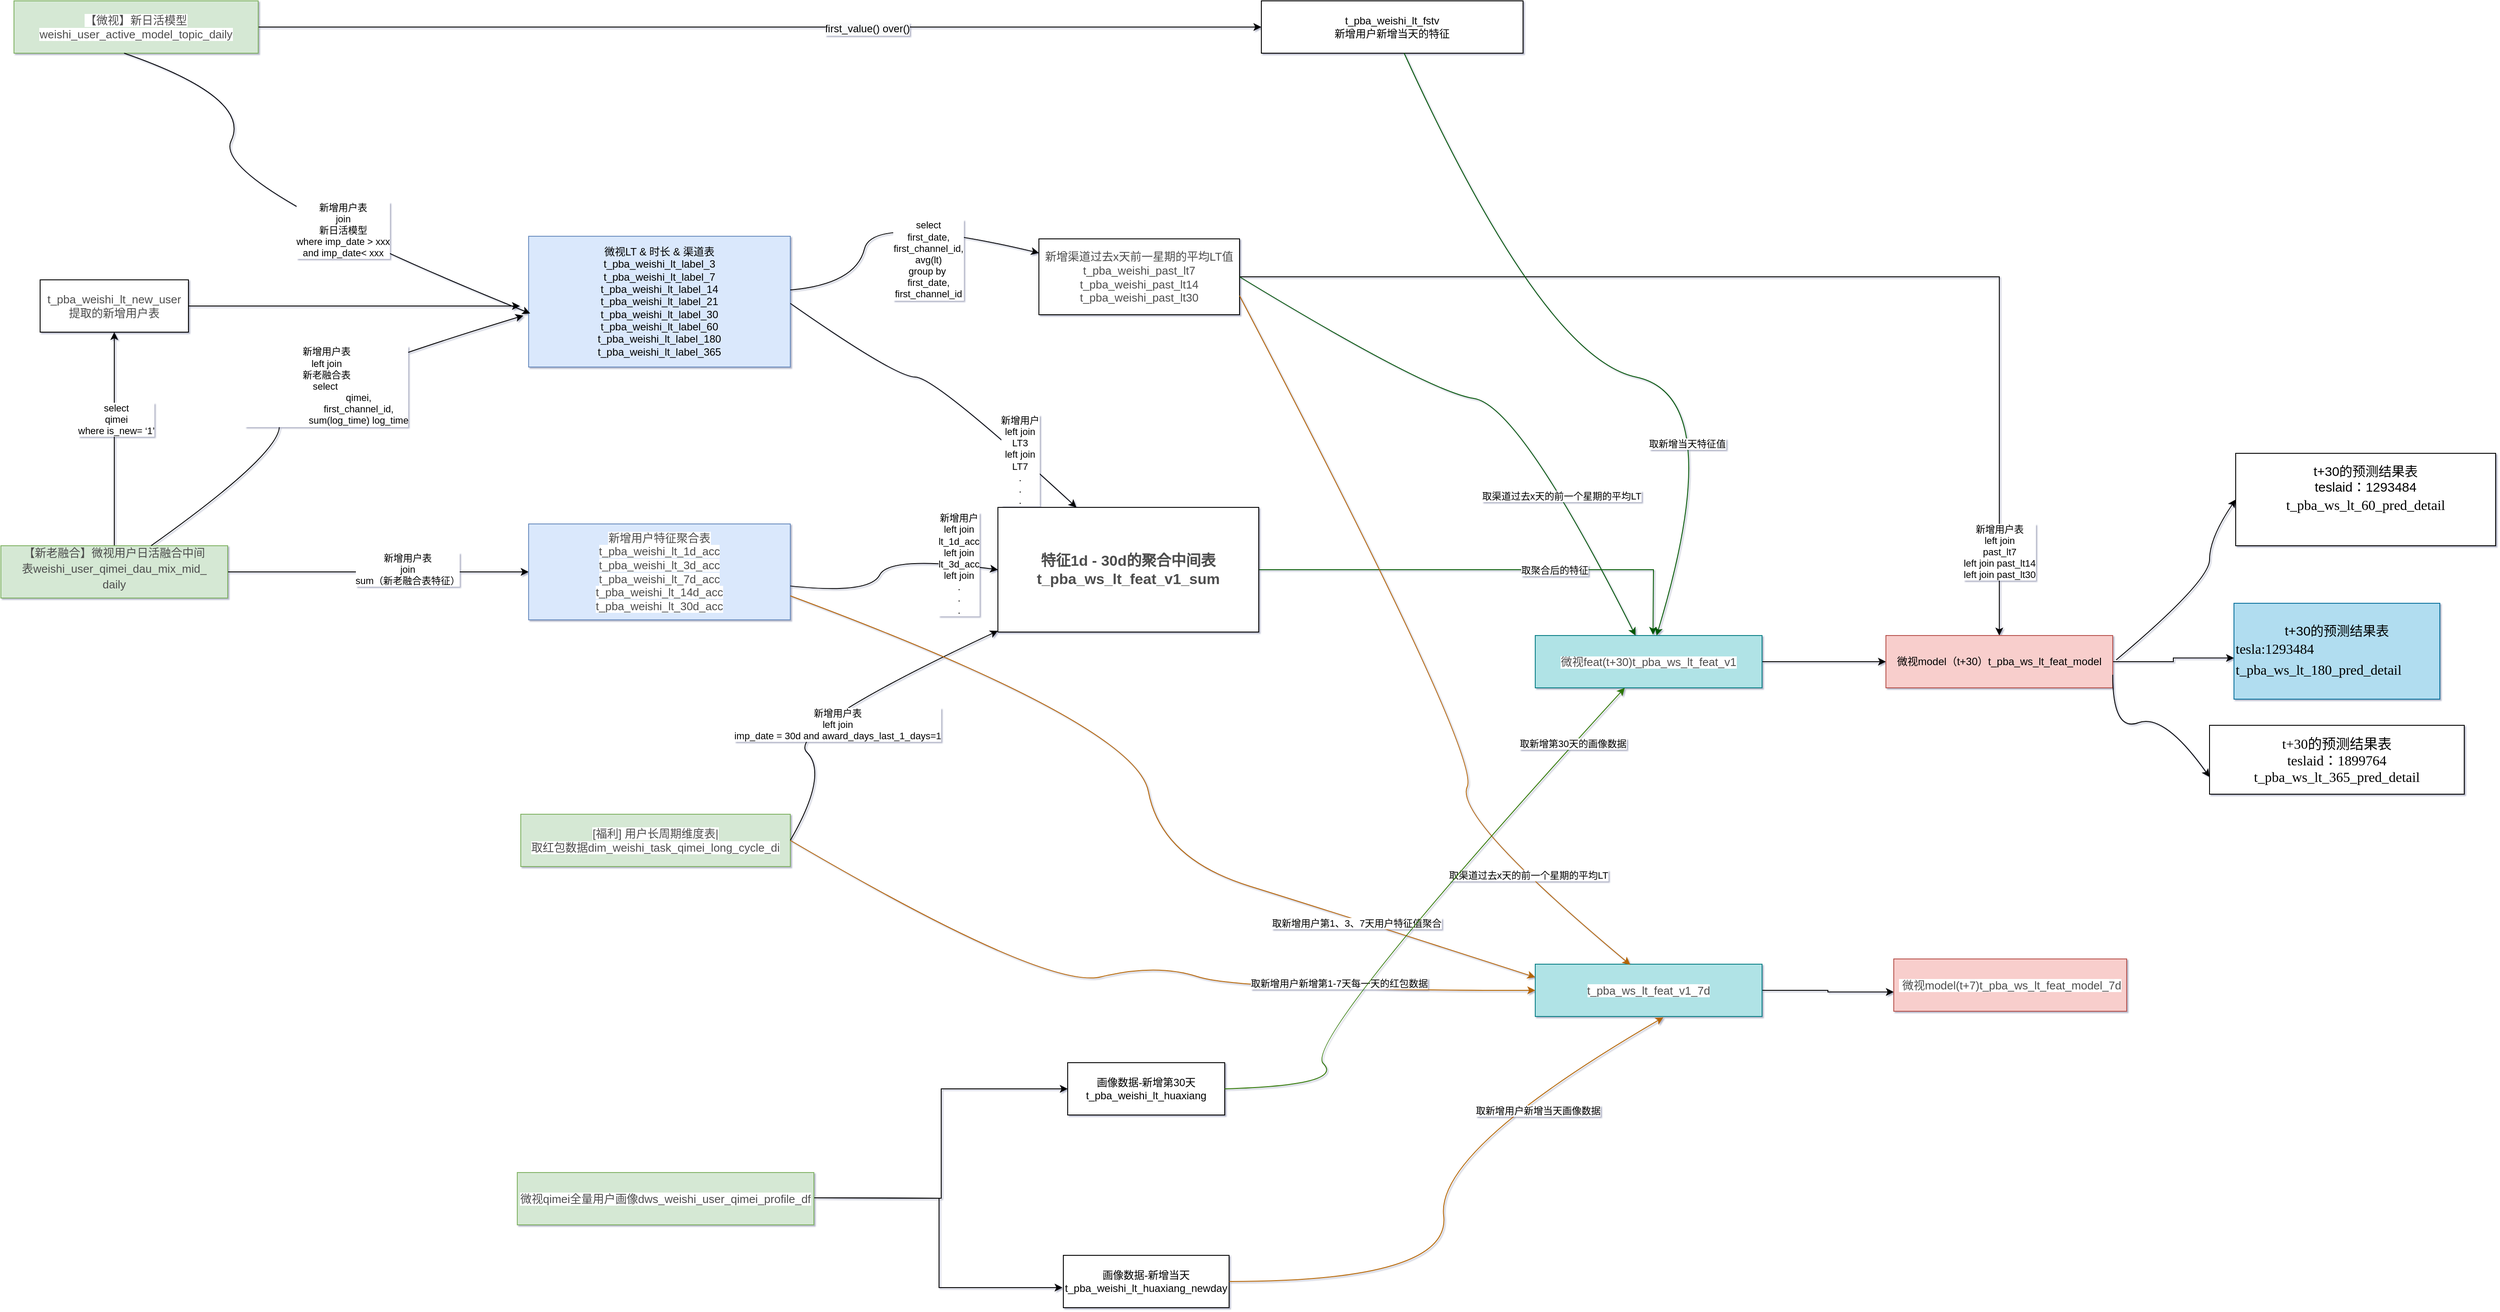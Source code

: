<mxfile version="13.6.2" type="github">
  <diagram id="dxhuNMQIHAr0Fr-byvL5" name="Page-1">
    <mxGraphModel dx="2031" dy="1260" grid="0" gridSize="21" guides="1" tooltips="1" connect="1" arrows="1" fold="1" page="1" pageScale="1" pageWidth="1654" pageHeight="2336" background="none" math="0" shadow="1">
      <root>
        <mxCell id="0" />
        <mxCell id="1" parent="0" />
        <mxCell id="HGymCE_MMpxh3qqSFFxv-15" style="edgeStyle=orthogonalEdgeStyle;rounded=0;orthogonalLoop=1;jettySize=auto;html=1;exitX=1;exitY=0.5;exitDx=0;exitDy=0;entryX=0;entryY=0.5;entryDx=0;entryDy=0;" edge="1" parent="1" source="HGymCE_MMpxh3qqSFFxv-1" target="HGymCE_MMpxh3qqSFFxv-11">
          <mxGeometry relative="1" as="geometry" />
        </mxCell>
        <mxCell id="HGymCE_MMpxh3qqSFFxv-16" value="&lt;span style=&quot;font-size: 12px ; background-color: rgb(248 , 249 , 250)&quot;&gt;first_value() over()&lt;/span&gt;" style="edgeLabel;html=1;align=center;verticalAlign=middle;resizable=0;points=[];" vertex="1" connectable="0" parent="HGymCE_MMpxh3qqSFFxv-15">
          <mxGeometry x="0.213" y="-2" relative="1" as="geometry">
            <mxPoint as="offset" />
          </mxGeometry>
        </mxCell>
        <mxCell id="HGymCE_MMpxh3qqSFFxv-1" value="&lt;span style=&quot;color: rgb(77 , 77 , 77) ; font-family: &amp;#34;helvetica neue for number&amp;#34; , , &amp;#34;blinkmacsystemfont&amp;#34; , &amp;#34;segoe ui&amp;#34; , &amp;#34;roboto&amp;#34; , &amp;#34;pingfang sc&amp;#34; , &amp;#34;hiragino sans gb&amp;#34; , &amp;#34;microsoft yahei&amp;#34; , &amp;#34;helvetica neue&amp;#34; , &amp;#34;helvetica&amp;#34; , &amp;#34;arial&amp;#34; , sans-serif ; font-size: 13px ; background-color: rgb(255 , 255 , 255)&quot;&gt;【微视】新日活模型weishi_user_active_model_topic_daily&lt;/span&gt;" style="rounded=0;whiteSpace=wrap;html=1;fillColor=#d5e8d4;strokeColor=#82b366;" vertex="1" parent="1">
          <mxGeometry x="50" y="190" width="280" height="60" as="geometry" />
        </mxCell>
        <mxCell id="HGymCE_MMpxh3qqSFFxv-20" style="edgeStyle=orthogonalEdgeStyle;rounded=0;orthogonalLoop=1;jettySize=auto;html=1;exitX=0.5;exitY=0;exitDx=0;exitDy=0;entryX=0.5;entryY=1;entryDx=0;entryDy=0;" edge="1" parent="1" source="HGymCE_MMpxh3qqSFFxv-2" target="HGymCE_MMpxh3qqSFFxv-6">
          <mxGeometry relative="1" as="geometry" />
        </mxCell>
        <mxCell id="HGymCE_MMpxh3qqSFFxv-21" value="select&lt;br&gt;qimei&lt;br&gt;where is_new= ‘1’" style="edgeLabel;html=1;align=center;verticalAlign=middle;resizable=0;points=[];" vertex="1" connectable="0" parent="HGymCE_MMpxh3qqSFFxv-20">
          <mxGeometry x="0.188" y="-2" relative="1" as="geometry">
            <mxPoint as="offset" />
          </mxGeometry>
        </mxCell>
        <mxCell id="HGymCE_MMpxh3qqSFFxv-35" style="edgeStyle=orthogonalEdgeStyle;rounded=0;orthogonalLoop=1;jettySize=auto;html=1;exitX=1;exitY=0.5;exitDx=0;exitDy=0;entryX=0;entryY=0.5;entryDx=0;entryDy=0;" edge="1" parent="1" source="HGymCE_MMpxh3qqSFFxv-2" target="HGymCE_MMpxh3qqSFFxv-32">
          <mxGeometry relative="1" as="geometry" />
        </mxCell>
        <mxCell id="HGymCE_MMpxh3qqSFFxv-36" value="新增用户表&lt;br&gt;join&lt;br&gt;sum（新老融合表特征）" style="edgeLabel;html=1;align=center;verticalAlign=middle;resizable=0;points=[];" vertex="1" connectable="0" parent="HGymCE_MMpxh3qqSFFxv-35">
          <mxGeometry x="0.192" y="3" relative="1" as="geometry">
            <mxPoint as="offset" />
          </mxGeometry>
        </mxCell>
        <mxCell id="HGymCE_MMpxh3qqSFFxv-2" value="&lt;p style=&quot;box-sizing: border-box ; margin-top: 0px ; margin-bottom: 0px ; font-size: 13px ; padding: 4px ; line-height: 18px ; overflow: hidden ; display: flex ; color: rgb(77 , 77 , 77) ; font-family: &amp;#34;helvetica neue for number&amp;#34; , , &amp;#34;blinkmacsystemfont&amp;#34; , &amp;#34;segoe ui&amp;#34; , &amp;#34;roboto&amp;#34; , &amp;#34;pingfang sc&amp;#34; , &amp;#34;hiragino sans gb&amp;#34; , &amp;#34;microsoft yahei&amp;#34; , &amp;#34;helvetica neue&amp;#34; , &amp;#34;helvetica&amp;#34; , &amp;#34;arial&amp;#34; , sans-serif&quot;&gt;&lt;span style=&quot;box-sizing: border-box ; display: block ; width: 220px ; padding: 0px 4px ; word-break: break-all&quot;&gt;【新老融合】微视用户日活融合中间表weishi_user_qimei_dau_mix_mid_daily&lt;/span&gt;&lt;/p&gt;&lt;p style=&quot;box-sizing: border-box ; margin-top: 0px ; margin-bottom: 0px ; font-size: 13px ; padding: 4px ; line-height: 18px ; overflow: hidden ; display: flex ; color: rgb(77 , 77 , 77) ; font-family: &amp;#34;helvetica neue for number&amp;#34; , , &amp;#34;blinkmacsystemfont&amp;#34; , &amp;#34;segoe ui&amp;#34; , &amp;#34;roboto&amp;#34; , &amp;#34;pingfang sc&amp;#34; , &amp;#34;hiragino sans gb&amp;#34; , &amp;#34;microsoft yahei&amp;#34; , &amp;#34;helvetica neue&amp;#34; , &amp;#34;helvetica&amp;#34; , &amp;#34;arial&amp;#34; , sans-serif&quot;&gt;&lt;/p&gt;" style="rounded=0;whiteSpace=wrap;html=1;fillColor=#d5e8d4;strokeColor=#82b366;" vertex="1" parent="1">
          <mxGeometry x="35" y="815" width="260" height="60" as="geometry" />
        </mxCell>
        <mxCell id="HGymCE_MMpxh3qqSFFxv-4" value="&lt;span style=&quot;color: rgb(77 , 77 , 77) ; font-family: &amp;#34;helvetica neue for number&amp;#34; , , &amp;#34;blinkmacsystemfont&amp;#34; , &amp;#34;segoe ui&amp;#34; , &amp;#34;roboto&amp;#34; , &amp;#34;pingfang sc&amp;#34; , &amp;#34;hiragino sans gb&amp;#34; , &amp;#34;microsoft yahei&amp;#34; , &amp;#34;helvetica neue&amp;#34; , &amp;#34;helvetica&amp;#34; , &amp;#34;arial&amp;#34; , sans-serif ; font-size: 13px ; background-color: rgb(255 , 255 , 255)&quot;&gt;[福利] 用户长周期维度表| &lt;br&gt;取红包数据dim_weishi_task_qimei_long_cycle_di&lt;/span&gt;" style="rounded=0;whiteSpace=wrap;html=1;fillColor=#d5e8d4;strokeColor=#82b366;" vertex="1" parent="1">
          <mxGeometry x="631" y="1123" width="309" height="60" as="geometry" />
        </mxCell>
        <mxCell id="HGymCE_MMpxh3qqSFFxv-31" style="edgeStyle=orthogonalEdgeStyle;rounded=0;orthogonalLoop=1;jettySize=auto;html=1;exitX=1;exitY=0.5;exitDx=0;exitDy=0;" edge="1" parent="1" source="HGymCE_MMpxh3qqSFFxv-6">
          <mxGeometry relative="1" as="geometry">
            <mxPoint x="630" y="540" as="targetPoint" />
            <Array as="points">
              <mxPoint x="589" y="540" />
              <mxPoint x="589" y="540" />
            </Array>
          </mxGeometry>
        </mxCell>
        <mxCell id="HGymCE_MMpxh3qqSFFxv-6" value="&lt;span style=&quot;color: rgb(77 , 77 , 77) ; font-family: &amp;#34;helvetica neue for number&amp;#34; , , &amp;#34;blinkmacsystemfont&amp;#34; , &amp;#34;segoe ui&amp;#34; , &amp;#34;roboto&amp;#34; , &amp;#34;pingfang sc&amp;#34; , &amp;#34;hiragino sans gb&amp;#34; , &amp;#34;microsoft yahei&amp;#34; , &amp;#34;helvetica neue&amp;#34; , &amp;#34;helvetica&amp;#34; , &amp;#34;arial&amp;#34; , sans-serif ; font-size: 13px ; background-color: rgb(255 , 255 , 255)&quot;&gt;t_pba_weishi_lt_new_user&lt;br&gt;提取的新增用户表&lt;br&gt;&lt;/span&gt;" style="rounded=0;whiteSpace=wrap;html=1;" vertex="1" parent="1">
          <mxGeometry x="80" y="510" width="170" height="60" as="geometry" />
        </mxCell>
        <mxCell id="HGymCE_MMpxh3qqSFFxv-11" value="t_pba_weishi_lt_fstv&lt;br&gt;新增用户新增当天的特征" style="rounded=0;whiteSpace=wrap;html=1;" vertex="1" parent="1">
          <mxGeometry x="1480" y="190" width="300" height="60" as="geometry" />
        </mxCell>
        <mxCell id="HGymCE_MMpxh3qqSFFxv-18" value="微视LT &amp;amp; 时长 &amp;amp; 渠道表&lt;br&gt;t_pba_weishi_lt_label_3&lt;br&gt;t_pba_weishi_lt_label_7&lt;br&gt;t_pba_weishi_lt_label_14&lt;br&gt;t_pba_weishi_lt_label_21&lt;br&gt;t_pba_weishi_lt_label_30&lt;br&gt;t_pba_weishi_lt_label_60&lt;br&gt;t_pba_weishi_lt_label_180&lt;br&gt;t_pba_weishi_lt_label_365" style="rounded=0;whiteSpace=wrap;html=1;fillColor=#dae8fc;strokeColor=#6c8ebf;" vertex="1" parent="1">
          <mxGeometry x="640" y="460" width="300" height="150" as="geometry" />
        </mxCell>
        <mxCell id="HGymCE_MMpxh3qqSFFxv-32" value="&lt;span style=&quot;color: rgb(77 , 77 , 77) ; font-family: &amp;#34;helvetica neue for number&amp;#34; , , &amp;#34;blinkmacsystemfont&amp;#34; , &amp;#34;segoe ui&amp;#34; , &amp;#34;roboto&amp;#34; , &amp;#34;pingfang sc&amp;#34; , &amp;#34;hiragino sans gb&amp;#34; , &amp;#34;microsoft yahei&amp;#34; , &amp;#34;helvetica neue&amp;#34; , &amp;#34;helvetica&amp;#34; , &amp;#34;arial&amp;#34; , sans-serif ; font-size: 13px ; background-color: rgb(255 , 255 , 255)&quot;&gt;新增用户特征聚合表&lt;br&gt;t_pba_weishi_lt_1d_acc&lt;br&gt;&lt;/span&gt;&lt;span style=&quot;color: rgb(77 , 77 , 77) ; font-family: &amp;#34;helvetica neue for number&amp;#34; , , &amp;#34;blinkmacsystemfont&amp;#34; , &amp;#34;segoe ui&amp;#34; , &amp;#34;roboto&amp;#34; , &amp;#34;pingfang sc&amp;#34; , &amp;#34;hiragino sans gb&amp;#34; , &amp;#34;microsoft yahei&amp;#34; , &amp;#34;helvetica neue&amp;#34; , &amp;#34;helvetica&amp;#34; , &amp;#34;arial&amp;#34; , sans-serif ; font-size: 13px ; background-color: rgb(255 , 255 , 255)&quot;&gt;t_pba_weishi_lt_3d_acc&lt;br&gt;&lt;/span&gt;&lt;span style=&quot;color: rgb(77 , 77 , 77) ; font-family: &amp;#34;helvetica neue for number&amp;#34; , , &amp;#34;blinkmacsystemfont&amp;#34; , &amp;#34;segoe ui&amp;#34; , &amp;#34;roboto&amp;#34; , &amp;#34;pingfang sc&amp;#34; , &amp;#34;hiragino sans gb&amp;#34; , &amp;#34;microsoft yahei&amp;#34; , &amp;#34;helvetica neue&amp;#34; , &amp;#34;helvetica&amp;#34; , &amp;#34;arial&amp;#34; , sans-serif ; font-size: 13px ; background-color: rgb(255 , 255 , 255)&quot;&gt;t_pba_weishi_lt_7d_acc&lt;br&gt;&lt;/span&gt;&lt;span style=&quot;color: rgb(77 , 77 , 77) ; font-family: &amp;#34;helvetica neue for number&amp;#34; , , &amp;#34;blinkmacsystemfont&amp;#34; , &amp;#34;segoe ui&amp;#34; , &amp;#34;roboto&amp;#34; , &amp;#34;pingfang sc&amp;#34; , &amp;#34;hiragino sans gb&amp;#34; , &amp;#34;microsoft yahei&amp;#34; , &amp;#34;helvetica neue&amp;#34; , &amp;#34;helvetica&amp;#34; , &amp;#34;arial&amp;#34; , sans-serif ; font-size: 13px ; background-color: rgb(255 , 255 , 255)&quot;&gt;t_pba_weishi_lt_14d_acc&lt;/span&gt;&lt;span style=&quot;color: rgb(77 , 77 , 77) ; font-family: &amp;#34;helvetica neue for number&amp;#34; , , &amp;#34;blinkmacsystemfont&amp;#34; , &amp;#34;segoe ui&amp;#34; , &amp;#34;roboto&amp;#34; , &amp;#34;pingfang sc&amp;#34; , &amp;#34;hiragino sans gb&amp;#34; , &amp;#34;microsoft yahei&amp;#34; , &amp;#34;helvetica neue&amp;#34; , &amp;#34;helvetica&amp;#34; , &amp;#34;arial&amp;#34; , sans-serif ; font-size: 13px ; background-color: rgb(255 , 255 , 255)&quot;&gt;&lt;br&gt;&lt;/span&gt;&lt;span style=&quot;color: rgb(77 , 77 , 77) ; font-family: &amp;#34;helvetica neue for number&amp;#34; , , &amp;#34;blinkmacsystemfont&amp;#34; , &amp;#34;segoe ui&amp;#34; , &amp;#34;roboto&amp;#34; , &amp;#34;pingfang sc&amp;#34; , &amp;#34;hiragino sans gb&amp;#34; , &amp;#34;microsoft yahei&amp;#34; , &amp;#34;helvetica neue&amp;#34; , &amp;#34;helvetica&amp;#34; , &amp;#34;arial&amp;#34; , sans-serif ; font-size: 13px ; background-color: rgb(255 , 255 , 255)&quot;&gt;t_pba_weishi_lt_30d_acc&lt;/span&gt;&lt;span style=&quot;color: rgb(77 , 77 , 77) ; font-family: &amp;#34;helvetica neue for number&amp;#34; , , &amp;#34;blinkmacsystemfont&amp;#34; , &amp;#34;segoe ui&amp;#34; , &amp;#34;roboto&amp;#34; , &amp;#34;pingfang sc&amp;#34; , &amp;#34;hiragino sans gb&amp;#34; , &amp;#34;microsoft yahei&amp;#34; , &amp;#34;helvetica neue&amp;#34; , &amp;#34;helvetica&amp;#34; , &amp;#34;arial&amp;#34; , sans-serif ; font-size: 13px ; background-color: rgb(255 , 255 , 255)&quot;&gt;&lt;br&gt;&lt;/span&gt;" style="rounded=0;whiteSpace=wrap;html=1;fillColor=#dae8fc;strokeColor=#6c8ebf;" vertex="1" parent="1">
          <mxGeometry x="640" y="790" width="300" height="110" as="geometry" />
        </mxCell>
        <mxCell id="HGymCE_MMpxh3qqSFFxv-50" style="edgeStyle=orthogonalEdgeStyle;rounded=0;orthogonalLoop=1;jettySize=auto;html=1;exitX=1;exitY=0.5;exitDx=0;exitDy=0;entryX=0;entryY=0.5;entryDx=0;entryDy=0;" edge="1" parent="1" target="HGymCE_MMpxh3qqSFFxv-48">
          <mxGeometry relative="1" as="geometry">
            <mxPoint x="967" y="1563" as="sourcePoint" />
          </mxGeometry>
        </mxCell>
        <mxCell id="HGymCE_MMpxh3qqSFFxv-51" style="edgeStyle=orthogonalEdgeStyle;rounded=0;orthogonalLoop=1;jettySize=auto;html=1;exitX=1;exitY=0.5;exitDx=0;exitDy=0;entryX=-0.005;entryY=0.617;entryDx=0;entryDy=0;entryPerimeter=0;" edge="1" parent="1" target="HGymCE_MMpxh3qqSFFxv-49">
          <mxGeometry relative="1" as="geometry">
            <mxPoint x="967" y="1563" as="sourcePoint" />
          </mxGeometry>
        </mxCell>
        <mxCell id="HGymCE_MMpxh3qqSFFxv-37" value="&lt;span style=&quot;color: rgb(77 , 77 , 77) ; font-family: &amp;#34;helvetica neue for number&amp;#34; , , &amp;#34;blinkmacsystemfont&amp;#34; , &amp;#34;segoe ui&amp;#34; , &amp;#34;roboto&amp;#34; , &amp;#34;pingfang sc&amp;#34; , &amp;#34;hiragino sans gb&amp;#34; , &amp;#34;microsoft yahei&amp;#34; , &amp;#34;helvetica neue&amp;#34; , &amp;#34;helvetica&amp;#34; , &amp;#34;arial&amp;#34; , sans-serif ; font-size: 13px ; background-color: rgb(255 , 255 , 255)&quot;&gt;微视qimei全量用户画像dws_weishi_user_qimei_profile_df&lt;/span&gt;" style="rounded=0;whiteSpace=wrap;html=1;fillColor=#d5e8d4;strokeColor=#82b366;" vertex="1" parent="1">
          <mxGeometry x="627" y="1534" width="340" height="60" as="geometry" />
        </mxCell>
        <mxCell id="HGymCE_MMpxh3qqSFFxv-112" style="edgeStyle=orthogonalEdgeStyle;rounded=0;orthogonalLoop=1;jettySize=auto;html=1;exitX=1;exitY=0.5;exitDx=0;exitDy=0;fillColor=#008a00;strokeColor=#005700;" edge="1" parent="1" source="HGymCE_MMpxh3qqSFFxv-38">
          <mxGeometry relative="1" as="geometry">
            <mxPoint x="1929.0" y="917.143" as="targetPoint" />
          </mxGeometry>
        </mxCell>
        <mxCell id="HGymCE_MMpxh3qqSFFxv-113" value="取聚合后的特征" style="edgeLabel;html=1;align=center;verticalAlign=middle;resizable=0;points=[];" vertex="1" connectable="0" parent="HGymCE_MMpxh3qqSFFxv-112">
          <mxGeometry x="0.283" relative="1" as="geometry">
            <mxPoint x="1" as="offset" />
          </mxGeometry>
        </mxCell>
        <mxCell id="HGymCE_MMpxh3qqSFFxv-38" value="&lt;span style=&quot;color: rgb(77 , 77 , 77) ; font-size: 17px ; background-color: rgb(255 , 255 , 255)&quot;&gt;&lt;b&gt;特征1d - 30d的聚合中间表&lt;br&gt;t_pba_ws_lt_feat_v1_sum&lt;/b&gt;&lt;/span&gt;" style="rounded=0;whiteSpace=wrap;html=1;" vertex="1" parent="1">
          <mxGeometry x="1178" y="771" width="299" height="143" as="geometry" />
        </mxCell>
        <mxCell id="HGymCE_MMpxh3qqSFFxv-65" style="edgeStyle=orthogonalEdgeStyle;rounded=0;orthogonalLoop=1;jettySize=auto;html=1;exitX=1;exitY=0.5;exitDx=0;exitDy=0;entryX=0.5;entryY=0;entryDx=0;entryDy=0;" edge="1" parent="1" source="HGymCE_MMpxh3qqSFFxv-45" target="HGymCE_MMpxh3qqSFFxv-55">
          <mxGeometry relative="1" as="geometry" />
        </mxCell>
        <mxCell id="HGymCE_MMpxh3qqSFFxv-66" value="新增用户表&lt;br&gt;left join&lt;br&gt;past_lt7&lt;br&gt;left join past_lt14&lt;br&gt;left join past_lt30" style="edgeLabel;html=1;align=center;verticalAlign=middle;resizable=0;points=[];" vertex="1" connectable="0" parent="HGymCE_MMpxh3qqSFFxv-65">
          <mxGeometry x="0.85" relative="1" as="geometry">
            <mxPoint as="offset" />
          </mxGeometry>
        </mxCell>
        <mxCell id="HGymCE_MMpxh3qqSFFxv-45" value="&lt;span style=&quot;color: rgb(77 , 77 , 77) ; font-family: &amp;#34;helvetica neue for number&amp;#34; , , &amp;#34;blinkmacsystemfont&amp;#34; , &amp;#34;segoe ui&amp;#34; , &amp;#34;roboto&amp;#34; , &amp;#34;pingfang sc&amp;#34; , &amp;#34;hiragino sans gb&amp;#34; , &amp;#34;microsoft yahei&amp;#34; , &amp;#34;helvetica neue&amp;#34; , &amp;#34;helvetica&amp;#34; , &amp;#34;arial&amp;#34; , sans-serif ; font-size: 13px ; background-color: rgb(255 , 255 , 255)&quot;&gt;新增渠道过去x天前一星期的平均LT值&lt;br&gt;t_pba_weishi_past_lt7&lt;br&gt;&lt;/span&gt;&lt;span style=&quot;color: rgb(77 , 77 , 77) ; font-family: &amp;#34;helvetica neue for number&amp;#34; , , &amp;#34;blinkmacsystemfont&amp;#34; , &amp;#34;segoe ui&amp;#34; , &amp;#34;roboto&amp;#34; , &amp;#34;pingfang sc&amp;#34; , &amp;#34;hiragino sans gb&amp;#34; , &amp;#34;microsoft yahei&amp;#34; , &amp;#34;helvetica neue&amp;#34; , &amp;#34;helvetica&amp;#34; , &amp;#34;arial&amp;#34; , sans-serif ; font-size: 13px ; background-color: rgb(255 , 255 , 255)&quot;&gt;t_pba_weishi_past_lt14&lt;br&gt;&lt;/span&gt;&lt;span style=&quot;color: rgb(77 , 77 , 77) ; font-family: &amp;#34;helvetica neue for number&amp;#34; , , &amp;#34;blinkmacsystemfont&amp;#34; , &amp;#34;segoe ui&amp;#34; , &amp;#34;roboto&amp;#34; , &amp;#34;pingfang sc&amp;#34; , &amp;#34;hiragino sans gb&amp;#34; , &amp;#34;microsoft yahei&amp;#34; , &amp;#34;helvetica neue&amp;#34; , &amp;#34;helvetica&amp;#34; , &amp;#34;arial&amp;#34; , sans-serif ; font-size: 13px ; background-color: rgb(255 , 255 , 255)&quot;&gt;t_pba_weishi_past_lt30&lt;/span&gt;&lt;span style=&quot;color: rgb(77 , 77 , 77) ; font-family: &amp;#34;helvetica neue for number&amp;#34; , , &amp;#34;blinkmacsystemfont&amp;#34; , &amp;#34;segoe ui&amp;#34; , &amp;#34;roboto&amp;#34; , &amp;#34;pingfang sc&amp;#34; , &amp;#34;hiragino sans gb&amp;#34; , &amp;#34;microsoft yahei&amp;#34; , &amp;#34;helvetica neue&amp;#34; , &amp;#34;helvetica&amp;#34; , &amp;#34;arial&amp;#34; , sans-serif ; font-size: 13px ; background-color: rgb(255 , 255 , 255)&quot;&gt;&lt;br&gt;&lt;/span&gt;" style="rounded=0;whiteSpace=wrap;html=1;" vertex="1" parent="1">
          <mxGeometry x="1225" y="463" width="230" height="87" as="geometry" />
        </mxCell>
        <mxCell id="HGymCE_MMpxh3qqSFFxv-48" value="画像数据-新增第30天&lt;br&gt;t_pba_weishi_lt_huaxiang" style="rounded=0;whiteSpace=wrap;html=1;" vertex="1" parent="1">
          <mxGeometry x="1258" y="1408" width="180" height="60" as="geometry" />
        </mxCell>
        <mxCell id="HGymCE_MMpxh3qqSFFxv-49" value="画像数据-新增当天&lt;br&gt;t_pba_weishi_lt_huaxiang_newday" style="rounded=0;whiteSpace=wrap;html=1;" vertex="1" parent="1">
          <mxGeometry x="1253" y="1629" width="190" height="60" as="geometry" />
        </mxCell>
        <mxCell id="HGymCE_MMpxh3qqSFFxv-63" style="edgeStyle=orthogonalEdgeStyle;rounded=0;orthogonalLoop=1;jettySize=auto;html=1;exitX=1;exitY=0.5;exitDx=0;exitDy=0;entryX=0;entryY=0.5;entryDx=0;entryDy=0;" edge="1" parent="1" source="HGymCE_MMpxh3qqSFFxv-52" target="HGymCE_MMpxh3qqSFFxv-55">
          <mxGeometry relative="1" as="geometry" />
        </mxCell>
        <mxCell id="HGymCE_MMpxh3qqSFFxv-52" value="&lt;span style=&quot;background-color: rgb(255 , 255 , 255)&quot;&gt;&lt;font color=&quot;#4d4d4d&quot;&gt;&lt;span style=&quot;font-size: 13px&quot;&gt;微视feat(t+30)t_pba_ws_lt_feat_v1&lt;/span&gt;&lt;/font&gt;&lt;br&gt;&lt;/span&gt;" style="rounded=0;whiteSpace=wrap;html=1;fillColor=#b0e3e6;strokeColor=#0e8088;" vertex="1" parent="1">
          <mxGeometry x="1794" y="918" width="260" height="60" as="geometry" />
        </mxCell>
        <mxCell id="HGymCE_MMpxh3qqSFFxv-81" style="edgeStyle=orthogonalEdgeStyle;rounded=0;orthogonalLoop=1;jettySize=auto;html=1;exitX=1;exitY=0.5;exitDx=0;exitDy=0;entryX=0;entryY=0.632;entryDx=0;entryDy=0;entryPerimeter=0;" edge="1" parent="1" source="HGymCE_MMpxh3qqSFFxv-54" target="HGymCE_MMpxh3qqSFFxv-80">
          <mxGeometry relative="1" as="geometry" />
        </mxCell>
        <mxCell id="HGymCE_MMpxh3qqSFFxv-54" value="&lt;span style=&quot;color: rgb(77 , 77 , 77) ; font-family: &amp;#34;helvetica neue for number&amp;#34; , , &amp;#34;blinkmacsystemfont&amp;#34; , &amp;#34;segoe ui&amp;#34; , &amp;#34;roboto&amp;#34; , &amp;#34;pingfang sc&amp;#34; , &amp;#34;hiragino sans gb&amp;#34; , &amp;#34;microsoft yahei&amp;#34; , &amp;#34;helvetica neue&amp;#34; , &amp;#34;helvetica&amp;#34; , &amp;#34;arial&amp;#34; , sans-serif ; font-size: 13px ; background-color: rgb(255 , 255 , 255)&quot;&gt;t_pba_ws_lt_feat_v1_7d&lt;/span&gt;" style="rounded=0;whiteSpace=wrap;html=1;fillColor=#b0e3e6;strokeColor=#0e8088;" vertex="1" parent="1">
          <mxGeometry x="1794" y="1295" width="260" height="60" as="geometry" />
        </mxCell>
        <mxCell id="HGymCE_MMpxh3qqSFFxv-126" style="edgeStyle=orthogonalEdgeStyle;rounded=0;orthogonalLoop=1;jettySize=auto;html=1;exitX=1;exitY=0.5;exitDx=0;exitDy=0;entryX=0;entryY=0.571;entryDx=0;entryDy=0;entryPerimeter=0;" edge="1" parent="1" source="HGymCE_MMpxh3qqSFFxv-55" target="HGymCE_MMpxh3qqSFFxv-118">
          <mxGeometry relative="1" as="geometry" />
        </mxCell>
        <mxCell id="HGymCE_MMpxh3qqSFFxv-55" value="微视model（t+30）t_pba_ws_lt_feat_model" style="rounded=0;whiteSpace=wrap;html=1;fillColor=#f8cecc;strokeColor=#b85450;" vertex="1" parent="1">
          <mxGeometry x="2196" y="918" width="260" height="60" as="geometry" />
        </mxCell>
        <mxCell id="HGymCE_MMpxh3qqSFFxv-80" value="&lt;span style=&quot;color: rgb(77 , 77 , 77) ; font-family: &amp;#34;helvetica neue for number&amp;#34; , , &amp;#34;blinkmacsystemfont&amp;#34; , &amp;#34;segoe ui&amp;#34; , &amp;#34;roboto&amp;#34; , &amp;#34;pingfang sc&amp;#34; , &amp;#34;hiragino sans gb&amp;#34; , &amp;#34;microsoft yahei&amp;#34; , &amp;#34;helvetica neue&amp;#34; , &amp;#34;helvetica&amp;#34; , &amp;#34;arial&amp;#34; , sans-serif ; font-size: 13px ; background-color: rgb(255 , 255 , 255)&quot;&gt;&amp;nbsp;&lt;/span&gt;&lt;span style=&quot;color: rgb(77 , 77 , 77) ; font-family: &amp;#34;helvetica neue for number&amp;#34; , , &amp;#34;blinkmacsystemfont&amp;#34; , &amp;#34;segoe ui&amp;#34; , &amp;#34;roboto&amp;#34; , &amp;#34;pingfang sc&amp;#34; , &amp;#34;hiragino sans gb&amp;#34; , &amp;#34;microsoft yahei&amp;#34; , &amp;#34;helvetica neue&amp;#34; , &amp;#34;helvetica&amp;#34; , &amp;#34;arial&amp;#34; , sans-serif ; font-size: 13px ; background-color: rgb(255 , 255 , 255)&quot;&gt;微视model(t+7)t_pba_ws_lt_feat_model_7d&lt;/span&gt;" style="rounded=0;whiteSpace=wrap;html=1;fillColor=#f8cecc;strokeColor=#b85450;" vertex="1" parent="1">
          <mxGeometry x="2205" y="1289" width="267" height="60" as="geometry" />
        </mxCell>
        <mxCell id="HGymCE_MMpxh3qqSFFxv-85" value="" style="curved=1;endArrow=classic;html=1;entryX=0.006;entryY=0.59;entryDx=0;entryDy=0;entryPerimeter=0;exitX=0.451;exitY=1;exitDx=0;exitDy=0;exitPerimeter=0;" edge="1" parent="1" source="HGymCE_MMpxh3qqSFFxv-1" target="HGymCE_MMpxh3qqSFFxv-18">
          <mxGeometry width="50" height="50" relative="1" as="geometry">
            <mxPoint x="188" y="399" as="sourcePoint" />
            <mxPoint x="238" y="349" as="targetPoint" />
            <Array as="points">
              <mxPoint x="323" y="301" />
              <mxPoint x="275" y="400" />
            </Array>
          </mxGeometry>
        </mxCell>
        <mxCell id="HGymCE_MMpxh3qqSFFxv-87" value="新增用户表&lt;br&gt;join&lt;br&gt;新日活模型&lt;br&gt;where imp_date &amp;gt; xxx&lt;br&gt;and imp_date&amp;lt; xxx" style="edgeLabel;html=1;align=center;verticalAlign=middle;resizable=0;points=[];" vertex="1" connectable="0" parent="HGymCE_MMpxh3qqSFFxv-85">
          <mxGeometry x="0.288" y="8" relative="1" as="geometry">
            <mxPoint as="offset" />
          </mxGeometry>
        </mxCell>
        <mxCell id="HGymCE_MMpxh3qqSFFxv-88" value="" style="curved=1;endArrow=classic;html=1;" edge="1" parent="1" source="HGymCE_MMpxh3qqSFFxv-2">
          <mxGeometry width="50" height="50" relative="1" as="geometry">
            <mxPoint x="326" y="695" as="sourcePoint" />
            <mxPoint x="634" y="551" as="targetPoint" />
            <Array as="points">
              <mxPoint x="376" y="695" />
              <mxPoint x="326" y="645" />
            </Array>
          </mxGeometry>
        </mxCell>
        <mxCell id="HGymCE_MMpxh3qqSFFxv-89" value="新增用户表&lt;br&gt;left join&lt;br&gt;新老融合表&lt;br&gt;select&amp;nbsp;&lt;div&gt;&amp;nbsp; &amp;nbsp; &amp;nbsp; &amp;nbsp; &amp;nbsp; &amp;nbsp; &amp;nbsp; &amp;nbsp; &amp;nbsp; &amp;nbsp; &amp;nbsp; &amp;nbsp; qimei,&lt;/div&gt;&lt;div&gt;&amp;nbsp; &amp;nbsp; &amp;nbsp; &amp;nbsp; &amp;nbsp; &amp;nbsp; &amp;nbsp; &amp;nbsp; &amp;nbsp; &amp;nbsp; &amp;nbsp; &amp;nbsp; first_channel_id,&lt;/div&gt;&lt;div&gt;&amp;nbsp; &amp;nbsp; &amp;nbsp; &amp;nbsp; &amp;nbsp; &amp;nbsp; &amp;nbsp; &amp;nbsp; &amp;nbsp; &amp;nbsp; &amp;nbsp; &amp;nbsp; sum(log_time) log_time&lt;/div&gt;" style="edgeLabel;html=1;align=center;verticalAlign=middle;resizable=0;points=[];" vertex="1" connectable="0" parent="HGymCE_MMpxh3qqSFFxv-88">
          <mxGeometry x="0.198" y="-11" relative="1" as="geometry">
            <mxPoint as="offset" />
          </mxGeometry>
        </mxCell>
        <mxCell id="HGymCE_MMpxh3qqSFFxv-90" value="" style="curved=1;endArrow=classic;html=1;entryX=0;entryY=0.5;entryDx=0;entryDy=0;" edge="1" parent="1" source="HGymCE_MMpxh3qqSFFxv-32" target="HGymCE_MMpxh3qqSFFxv-38">
          <mxGeometry width="50" height="50" relative="1" as="geometry">
            <mxPoint x="1016" y="871" as="sourcePoint" />
            <mxPoint x="1066" y="821" as="targetPoint" />
            <Array as="points">
              <mxPoint x="1031" y="871" />
              <mxPoint x="1054" y="826" />
            </Array>
          </mxGeometry>
        </mxCell>
        <mxCell id="HGymCE_MMpxh3qqSFFxv-91" value="新增用户&lt;br&gt;left join&lt;br&gt;lt_1d_acc&lt;br&gt;left join&lt;br&gt;lt_3d_acc&lt;br&gt;left join&lt;br&gt;.&lt;br&gt;.&lt;br&gt;." style="edgeLabel;html=1;align=center;verticalAlign=middle;resizable=0;points=[];" vertex="1" connectable="0" parent="HGymCE_MMpxh3qqSFFxv-90">
          <mxGeometry x="0.653" y="1" relative="1" as="geometry">
            <mxPoint as="offset" />
          </mxGeometry>
        </mxCell>
        <mxCell id="HGymCE_MMpxh3qqSFFxv-92" value="" style="curved=1;endArrow=classic;html=1;exitX=1.001;exitY=0.61;exitDx=0;exitDy=0;exitPerimeter=0;entryX=0.301;entryY=0;entryDx=0;entryDy=0;entryPerimeter=0;" edge="1" parent="1" target="HGymCE_MMpxh3qqSFFxv-38">
          <mxGeometry width="50" height="50" relative="1" as="geometry">
            <mxPoint x="940.0" y="537" as="sourcePoint" />
            <mxPoint x="1250.506" y="756.5" as="targetPoint" />
            <Array as="points">
              <mxPoint x="1060.7" y="621.5" />
              <mxPoint x="1105.7" y="621.5" />
            </Array>
          </mxGeometry>
        </mxCell>
        <mxCell id="HGymCE_MMpxh3qqSFFxv-93" value="新增用户&lt;br&gt;left join&lt;br&gt;LT3&lt;br&gt;left join&lt;br&gt;LT7&lt;br&gt;.&lt;br&gt;.&lt;br&gt;." style="edgeLabel;html=1;align=center;verticalAlign=middle;resizable=0;points=[];" vertex="1" connectable="0" parent="HGymCE_MMpxh3qqSFFxv-92">
          <mxGeometry x="0.592" y="-4" relative="1" as="geometry">
            <mxPoint as="offset" />
          </mxGeometry>
        </mxCell>
        <mxCell id="HGymCE_MMpxh3qqSFFxv-94" value="" style="curved=1;endArrow=classic;html=1;exitX=1;exitY=0.5;exitDx=0;exitDy=0;" edge="1" parent="1" source="HGymCE_MMpxh3qqSFFxv-4" target="HGymCE_MMpxh3qqSFFxv-38">
          <mxGeometry width="50" height="50" relative="1" as="geometry">
            <mxPoint x="303" y="1167" as="sourcePoint" />
            <mxPoint x="984" y="1027" as="targetPoint" />
            <Array as="points">
              <mxPoint x="984" y="1077" />
              <mxPoint x="934" y="1027" />
            </Array>
          </mxGeometry>
        </mxCell>
        <mxCell id="HGymCE_MMpxh3qqSFFxv-95" value="新增用户表&lt;br&gt;left join&lt;br&gt;imp_date = 30d and award_days_last_1_days=1" style="edgeLabel;html=1;align=center;verticalAlign=middle;resizable=0;points=[];" vertex="1" connectable="0" parent="HGymCE_MMpxh3qqSFFxv-94">
          <mxGeometry x="0.677" y="-2" relative="1" as="geometry">
            <mxPoint x="-122.36" y="76.29" as="offset" />
          </mxGeometry>
        </mxCell>
        <mxCell id="HGymCE_MMpxh3qqSFFxv-98" value="" style="curved=1;endArrow=classic;html=1;" edge="1" parent="1" source="HGymCE_MMpxh3qqSFFxv-18" target="HGymCE_MMpxh3qqSFFxv-45">
          <mxGeometry width="50" height="50" relative="1" as="geometry">
            <mxPoint x="990" y="502" as="sourcePoint" />
            <mxPoint x="1040" y="452" as="targetPoint" />
            <Array as="points">
              <mxPoint x="1015" y="515" />
              <mxPoint x="1035" y="434" />
            </Array>
          </mxGeometry>
        </mxCell>
        <mxCell id="HGymCE_MMpxh3qqSFFxv-99" value="&lt;span style=&quot;color: rgba(0 , 0 , 0 , 0) ; font-family: monospace ; font-size: 0px ; background-color: rgb(248 , 249 , 250)&quot;&gt;%3CmxGraphModel%3E%3Croot%3E%3CmxCell%20id%3D%220%22%2F%3E%3CmxCell%20id%3D%221%22%20parent%3D%220%22%2F%3E%3CmxCell%20id%3D%222%22%20value%3D%22select%26lt%3Bbr%26gt%3Bfirst_date%2C%26lt%3Bbr%26gt%3Bfirst_channel_id%2C%26lt%3Bbr%26gt%3Bavg(lt)%26lt%3Bbr%26gt%3Bgroup%20by%26amp%3Bnbsp%3B%26lt%3Bbr%26gt%3Bfirst_date%2C%26lt%3Bbr%26gt%3Bfirst_channel_id%22%20style%3D%22edgeLabel%3Bhtml%3D1%3Balign%3Dcenter%3BverticalAlign%3Dmiddle%3Bresizable%3D0%3Bpoints%3D%5B%5D%3B%22%20vertex%3D%221%22%20connectable%3D%220%22%20parent%3D%221%22%3E%3CmxGeometry%20x%3D%221318.083%22%20y%3D%22490%22%20as%3D%22geometry%22%2F%3E%3C%2FmxCell%3E%3C%2Froot%3E%3C%2FmxGraphModel%3E&lt;/span&gt;" style="edgeLabel;html=1;align=center;verticalAlign=middle;resizable=0;points=[];" vertex="1" connectable="0" parent="HGymCE_MMpxh3qqSFFxv-98">
          <mxGeometry x="0.244" y="-1" relative="1" as="geometry">
            <mxPoint as="offset" />
          </mxGeometry>
        </mxCell>
        <mxCell id="HGymCE_MMpxh3qqSFFxv-100" value="select&lt;br&gt;first_date,&lt;br&gt;first_channel_id,&lt;br&gt;avg(lt)&lt;br&gt;group by&amp;nbsp;&lt;br&gt;first_date,&lt;br&gt;first_channel_id" style="edgeLabel;html=1;align=center;verticalAlign=middle;resizable=0;points=[];" vertex="1" connectable="0" parent="1">
          <mxGeometry x="1268.003" y="473" as="geometry">
            <mxPoint x="-170" y="14" as="offset" />
          </mxGeometry>
        </mxCell>
        <mxCell id="HGymCE_MMpxh3qqSFFxv-101" value="" style="curved=1;endArrow=classic;html=1;exitX=1;exitY=0.75;exitDx=0;exitDy=0;entryX=0;entryY=0.25;entryDx=0;entryDy=0;fillColor=#fad7ac;strokeColor=#b46504;" edge="1" parent="1" source="HGymCE_MMpxh3qqSFFxv-32" target="HGymCE_MMpxh3qqSFFxv-54">
          <mxGeometry width="50" height="50" relative="1" as="geometry">
            <mxPoint x="943" y="1112" as="sourcePoint" />
            <mxPoint x="1508" y="1219" as="targetPoint" />
            <Array as="points">
              <mxPoint x="1336" y="1020" />
              <mxPoint x="1365" y="1174" />
              <mxPoint x="1568" y="1237" />
            </Array>
          </mxGeometry>
        </mxCell>
        <mxCell id="HGymCE_MMpxh3qqSFFxv-102" value="取新增用户第1、3、7天用户特征值聚合" style="edgeLabel;html=1;align=center;verticalAlign=middle;resizable=0;points=[];" vertex="1" connectable="0" parent="HGymCE_MMpxh3qqSFFxv-101">
          <mxGeometry x="0.583" y="-4" relative="1" as="geometry">
            <mxPoint as="offset" />
          </mxGeometry>
        </mxCell>
        <mxCell id="HGymCE_MMpxh3qqSFFxv-103" value="" style="curved=1;endArrow=classic;html=1;entryX=0;entryY=0.5;entryDx=0;entryDy=0;exitX=1;exitY=0.5;exitDx=0;exitDy=0;fillColor=#fad7ac;strokeColor=#b46504;" edge="1" parent="1" source="HGymCE_MMpxh3qqSFFxv-4" target="HGymCE_MMpxh3qqSFFxv-54">
          <mxGeometry width="50" height="50" relative="1" as="geometry">
            <mxPoint x="1381" y="1378" as="sourcePoint" />
            <mxPoint x="1431" y="1328" as="targetPoint" />
            <Array as="points">
              <mxPoint x="1233" y="1325" />
              <mxPoint x="1360" y="1294" />
              <mxPoint x="1455" y="1325" />
            </Array>
          </mxGeometry>
        </mxCell>
        <mxCell id="HGymCE_MMpxh3qqSFFxv-104" value="取新增用户新增第1-7天每一天的红包数据" style="edgeLabel;html=1;align=center;verticalAlign=middle;resizable=0;points=[];" vertex="1" connectable="0" parent="HGymCE_MMpxh3qqSFFxv-103">
          <mxGeometry x="0.504" y="8" relative="1" as="geometry">
            <mxPoint as="offset" />
          </mxGeometry>
        </mxCell>
        <mxCell id="HGymCE_MMpxh3qqSFFxv-106" value="" style="curved=1;endArrow=classic;html=1;exitX=1;exitY=0.5;exitDx=0;exitDy=0;entryX=0.565;entryY=1.017;entryDx=0;entryDy=0;entryPerimeter=0;fillColor=#fad7ac;strokeColor=#b46504;" edge="1" parent="1" source="HGymCE_MMpxh3qqSFFxv-49" target="HGymCE_MMpxh3qqSFFxv-54">
          <mxGeometry width="50" height="50" relative="1" as="geometry">
            <mxPoint x="1653" y="1558" as="sourcePoint" />
            <mxPoint x="1703" y="1508" as="targetPoint" />
            <Array as="points">
              <mxPoint x="1698" y="1659" />
              <mxPoint x="1680" y="1508" />
            </Array>
          </mxGeometry>
        </mxCell>
        <mxCell id="HGymCE_MMpxh3qqSFFxv-107" value="取新增用户新增当天画像数据" style="edgeLabel;html=1;align=center;verticalAlign=middle;resizable=0;points=[];" vertex="1" connectable="0" parent="HGymCE_MMpxh3qqSFFxv-106">
          <mxGeometry x="0.495" y="-20" relative="1" as="geometry">
            <mxPoint y="-1" as="offset" />
          </mxGeometry>
        </mxCell>
        <mxCell id="HGymCE_MMpxh3qqSFFxv-108" value="" style="curved=1;endArrow=classic;html=1;exitX=1;exitY=0.75;exitDx=0;exitDy=0;entryX=0.419;entryY=0.012;entryDx=0;entryDy=0;entryPerimeter=0;fillColor=#fad7ac;strokeColor=#b46504;" edge="1" parent="1" source="HGymCE_MMpxh3qqSFFxv-45" target="HGymCE_MMpxh3qqSFFxv-54">
          <mxGeometry width="50" height="50" relative="1" as="geometry">
            <mxPoint x="1636" y="1075" as="sourcePoint" />
            <mxPoint x="1686" y="1025" as="targetPoint" />
            <Array as="points">
              <mxPoint x="1732" y="1057" />
              <mxPoint x="1700" y="1126" />
            </Array>
          </mxGeometry>
        </mxCell>
        <mxCell id="HGymCE_MMpxh3qqSFFxv-109" value="取渠道过去x天的前一个星期的平均LT" style="edgeLabel;html=1;align=center;verticalAlign=middle;resizable=0;points=[];" vertex="1" connectable="0" parent="HGymCE_MMpxh3qqSFFxv-108">
          <mxGeometry x="0.666" y="4" relative="1" as="geometry">
            <mxPoint y="1" as="offset" />
          </mxGeometry>
        </mxCell>
        <mxCell id="HGymCE_MMpxh3qqSFFxv-110" value="" style="curved=1;endArrow=classic;html=1;exitX=1;exitY=0.5;exitDx=0;exitDy=0;fillColor=#60a917;strokeColor=#2D7600;" edge="1" parent="1" source="HGymCE_MMpxh3qqSFFxv-48" target="HGymCE_MMpxh3qqSFFxv-52">
          <mxGeometry width="50" height="50" relative="1" as="geometry">
            <mxPoint x="1526" y="1434" as="sourcePoint" />
            <mxPoint x="1576" y="1384" as="targetPoint" />
            <Array as="points">
              <mxPoint x="1576" y="1434" />
              <mxPoint x="1526" y="1384" />
            </Array>
          </mxGeometry>
        </mxCell>
        <mxCell id="HGymCE_MMpxh3qqSFFxv-111" value="取新增第30天的画像数据" style="edgeLabel;html=1;align=center;verticalAlign=middle;resizable=0;points=[];" vertex="1" connectable="0" parent="HGymCE_MMpxh3qqSFFxv-110">
          <mxGeometry x="0.771" y="1" relative="1" as="geometry">
            <mxPoint as="offset" />
          </mxGeometry>
        </mxCell>
        <mxCell id="HGymCE_MMpxh3qqSFFxv-114" value="" style="curved=1;endArrow=classic;html=1;exitX=1;exitY=0.5;exitDx=0;exitDy=0;fillColor=#008a00;strokeColor=#005700;" edge="1" parent="1" source="HGymCE_MMpxh3qqSFFxv-45" target="HGymCE_MMpxh3qqSFFxv-52">
          <mxGeometry width="50" height="50" relative="1" as="geometry">
            <mxPoint x="1776" y="662" as="sourcePoint" />
            <mxPoint x="1826" y="612" as="targetPoint" />
            <Array as="points">
              <mxPoint x="1671" y="638" />
              <mxPoint x="1776" y="654" />
            </Array>
          </mxGeometry>
        </mxCell>
        <mxCell id="HGymCE_MMpxh3qqSFFxv-117" value="&lt;span style=&quot;color: rgb(0 , 0 , 0) ; font-family: &amp;#34;helvetica&amp;#34; ; font-size: 11px ; font-style: normal ; font-weight: 400 ; letter-spacing: normal ; text-align: center ; text-indent: 0px ; text-transform: none ; word-spacing: 0px ; background-color: rgb(255 , 255 , 255) ; display: inline ; float: none&quot;&gt;取渠道过去x天的前一个星期的平均LT&lt;/span&gt;" style="edgeLabel;html=1;align=center;verticalAlign=middle;resizable=0;points=[];" vertex="1" connectable="0" parent="HGymCE_MMpxh3qqSFFxv-114">
          <mxGeometry x="0.445" y="-4" relative="1" as="geometry">
            <mxPoint as="offset" />
          </mxGeometry>
        </mxCell>
        <mxCell id="HGymCE_MMpxh3qqSFFxv-115" value="" style="curved=1;endArrow=classic;html=1;fillColor=#008a00;strokeColor=#005700;" edge="1" parent="1" source="HGymCE_MMpxh3qqSFFxv-11" target="HGymCE_MMpxh3qqSFFxv-52">
          <mxGeometry width="50" height="50" relative="1" as="geometry">
            <mxPoint x="1951" y="634" as="sourcePoint" />
            <mxPoint x="2001" y="584" as="targetPoint" />
            <Array as="points">
              <mxPoint x="1803" y="599" />
              <mxPoint x="2016" y="644" />
            </Array>
          </mxGeometry>
        </mxCell>
        <mxCell id="HGymCE_MMpxh3qqSFFxv-116" value="取新增当天特征值" style="edgeLabel;html=1;align=center;verticalAlign=middle;resizable=0;points=[];" vertex="1" connectable="0" parent="HGymCE_MMpxh3qqSFFxv-115">
          <mxGeometry x="0.503" y="-31" relative="1" as="geometry">
            <mxPoint as="offset" />
          </mxGeometry>
        </mxCell>
        <mxCell id="HGymCE_MMpxh3qqSFFxv-118" value="&lt;span style=&quot;font-size: 15px&quot;&gt;t+30的预测结果表&lt;/span&gt;&lt;br&gt;&lt;table style=&quot;border-collapse: collapse&quot;&gt;&lt;colgroup&gt;&lt;col width=&quot;346&quot; style=&quot;width: 346px&quot;&gt;&lt;/colgroup&gt;&lt;tbody&gt;&lt;tr style=&quot;height: 24px&quot;&gt;&lt;td style=&quot;empty-cells: show ; line-height: normal ; vertical-align: middle ; outline-width: 0px ; overflow-wrap: break-word ; word-break: normal ; text-align: left&quot;&gt;&lt;font face=&quot;microsoft yahei&quot;&gt;&lt;span style=&quot;font-size: 16px&quot;&gt;tesla:1293484&lt;/span&gt;&lt;/font&gt;&lt;/td&gt;&lt;/tr&gt;&lt;tr style=&quot;height: 24px&quot;&gt;&lt;td style=&quot;empty-cells: show ; line-height: normal ; vertical-align: middle ; outline-width: 0px ; overflow-wrap: break-word ; word-break: normal ; text-align: left ; font-family: &amp;#34;microsoft yahei&amp;#34; ; font-size: 12pt&quot;&gt;&lt;font style=&quot;font-size: 12pt&quot;&gt;t_pba_ws_lt_180_pred_detail&lt;/font&gt;&lt;/td&gt;&lt;/tr&gt;&lt;/tbody&gt;&lt;/table&gt;" style="rounded=0;whiteSpace=wrap;html=1;fillColor=#b1ddf0;strokeColor=#10739e;" vertex="1" parent="1">
          <mxGeometry x="2595" y="881" width="236" height="110" as="geometry" />
        </mxCell>
        <mxCell id="HGymCE_MMpxh3qqSFFxv-122" value="&lt;font&gt;&lt;font style=&quot;font-size: 15px&quot;&gt;t+30的预测结果表&lt;/font&gt;&lt;br&gt;&lt;span style=&quot;font-size: 15px&quot;&gt;teslaid：1293484&lt;/span&gt;&lt;/font&gt;&lt;br&gt;&lt;table style=&quot;border-collapse: collapse&quot;&gt;&lt;tbody&gt;&lt;tr style=&quot;height: 24px&quot;&gt;&lt;td style=&quot;empty-cells: show ; line-height: normal ; vertical-align: middle ; outline-width: 0px ; overflow-wrap: break-word ; word-break: normal ; text-align: left ; font-family: &amp;#34;microsoft yahei&amp;#34; ; font-size: 12pt&quot;&gt;&lt;font style=&quot;font-size: 12pt&quot;&gt;t_pba_ws_lt_60_pred_detail&lt;/font&gt;&lt;/td&gt;&lt;/tr&gt;&lt;tr style=&quot;height: 24px&quot;&gt;&lt;/tr&gt;&lt;/tbody&gt;&lt;/table&gt;" style="rounded=0;whiteSpace=wrap;html=1;" vertex="1" parent="1">
          <mxGeometry x="2597" y="709" width="298" height="106" as="geometry" />
        </mxCell>
        <mxCell id="HGymCE_MMpxh3qqSFFxv-123" value="&lt;span style=&quot;font-family: &amp;#34;microsoft yahei&amp;#34; ; font-size: 16px ; text-align: left&quot;&gt;t+30的预测结果表&lt;br&gt;teslaid：1899764&lt;br&gt;t_pba_ws_lt_365_pred_detail&lt;/span&gt;" style="rounded=0;whiteSpace=wrap;html=1;" vertex="1" parent="1">
          <mxGeometry x="2567" y="1021" width="292" height="79" as="geometry" />
        </mxCell>
        <mxCell id="HGymCE_MMpxh3qqSFFxv-124" value="" style="curved=1;endArrow=classic;html=1;entryX=0;entryY=0.5;entryDx=0;entryDy=0;" edge="1" parent="1" target="HGymCE_MMpxh3qqSFFxv-122">
          <mxGeometry width="50" height="50" relative="1" as="geometry">
            <mxPoint x="2460" y="946" as="sourcePoint" />
            <mxPoint x="2567" y="806" as="targetPoint" />
            <Array as="points">
              <mxPoint x="2567" y="856" />
              <mxPoint x="2567" y="806" />
            </Array>
          </mxGeometry>
        </mxCell>
        <mxCell id="HGymCE_MMpxh3qqSFFxv-125" value="" style="curved=1;endArrow=classic;html=1;exitX=1;exitY=0.75;exitDx=0;exitDy=0;entryX=0;entryY=0.75;entryDx=0;entryDy=0;" edge="1" parent="1" source="HGymCE_MMpxh3qqSFFxv-55" target="HGymCE_MMpxh3qqSFFxv-123">
          <mxGeometry width="50" height="50" relative="1" as="geometry">
            <mxPoint x="2519" y="976" as="sourcePoint" />
            <mxPoint x="2569" y="926" as="targetPoint" />
            <Array as="points">
              <mxPoint x="2456" y="1029" />
              <mxPoint x="2515" y="1007" />
            </Array>
          </mxGeometry>
        </mxCell>
      </root>
    </mxGraphModel>
  </diagram>
</mxfile>
